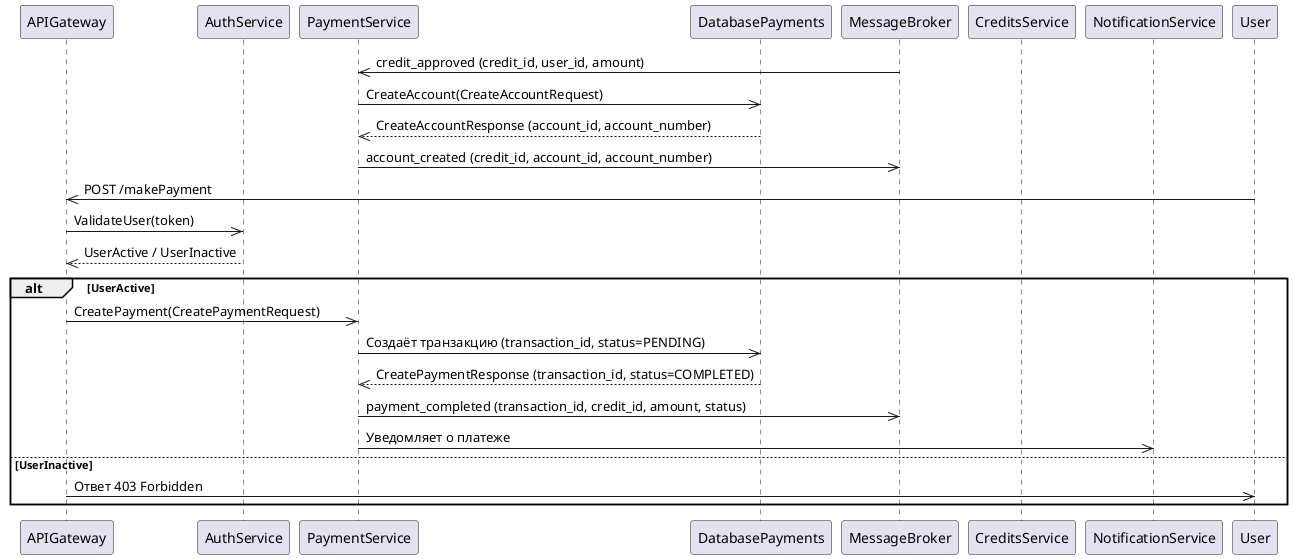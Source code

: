 @startuml
participant APIGateway
participant AuthService
participant PaymentService
participant DatabasePayments
participant MessageBroker
participant CreditsService
participant NotificationService

MessageBroker->>PaymentService: credit_approved (credit_id, user_id, amount)
PaymentService->>DatabasePayments: CreateAccount(CreateAccountRequest)
DatabasePayments-->>PaymentService: CreateAccountResponse (account_id, account_number)
PaymentService->>MessageBroker: account_created (credit_id, account_id, account_number)

User->>APIGateway: POST /makePayment
APIGateway->>AuthService: ValidateUser(token)
AuthService-->>APIGateway: UserActive / UserInactive
alt UserActive
    APIGateway->>PaymentService: CreatePayment(CreatePaymentRequest)
    PaymentService->>DatabasePayments: Создаёт транзакцию (transaction_id, status=PENDING)
    DatabasePayments-->>PaymentService: CreatePaymentResponse (transaction_id, status=COMPLETED)
    PaymentService->>MessageBroker: payment_completed (transaction_id, credit_id, amount, status)
    PaymentService->>NotificationService: Уведомляет о платеже
else UserInactive
    APIGateway->>User: Ответ 403 Forbidden
end
@enduml